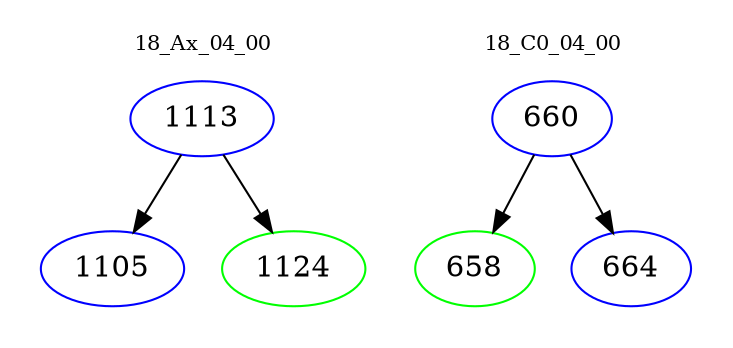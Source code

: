 digraph{
subgraph cluster_0 {
color = white
label = "18_Ax_04_00";
fontsize=10;
T0_1113 [label="1113", color="blue"]
T0_1113 -> T0_1105 [color="black"]
T0_1105 [label="1105", color="blue"]
T0_1113 -> T0_1124 [color="black"]
T0_1124 [label="1124", color="green"]
}
subgraph cluster_1 {
color = white
label = "18_C0_04_00";
fontsize=10;
T1_660 [label="660", color="blue"]
T1_660 -> T1_658 [color="black"]
T1_658 [label="658", color="green"]
T1_660 -> T1_664 [color="black"]
T1_664 [label="664", color="blue"]
}
}
